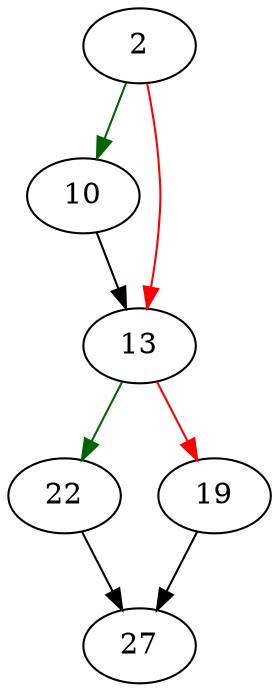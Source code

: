 strict digraph "human_time" {
	// Node definitions.
	2 [entry=true];
	10;
	13;
	22;
	19;
	27;

	// Edge definitions.
	2 -> 10 [
		color=darkgreen
		cond=true
	];
	2 -> 13 [
		color=red
		cond=false
	];
	10 -> 13;
	13 -> 22 [
		color=darkgreen
		cond=true
	];
	13 -> 19 [
		color=red
		cond=false
	];
	22 -> 27;
	19 -> 27;
}